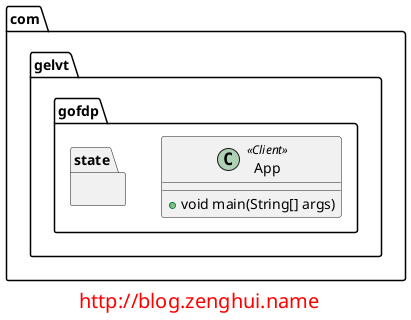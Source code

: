 @startuml

package com.gelvt.gofdp.state{




}

package com.gelvt.gofdp{
    class App <<Client>>{
        + void main(String[] args)
    }
}




footer
<font size="20" color="red">http://blog.zenghui.name</font>
endfooter

@enduml